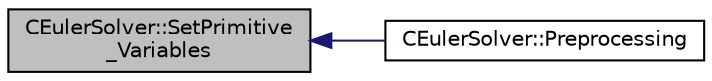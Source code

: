 digraph "CEulerSolver::SetPrimitive_Variables"
{
  edge [fontname="Helvetica",fontsize="10",labelfontname="Helvetica",labelfontsize="10"];
  node [fontname="Helvetica",fontsize="10",shape=record];
  rankdir="LR";
  Node3826 [label="CEulerSolver::SetPrimitive\l_Variables",height=0.2,width=0.4,color="black", fillcolor="grey75", style="filled", fontcolor="black"];
  Node3826 -> Node3827 [dir="back",color="midnightblue",fontsize="10",style="solid",fontname="Helvetica"];
  Node3827 [label="CEulerSolver::Preprocessing",height=0.2,width=0.4,color="black", fillcolor="white", style="filled",URL="$class_c_euler_solver.html#a8b89e1bfce33284c2d8f5f00f82f3f3f",tooltip="Compute primitive variables and their gradients. "];
}
